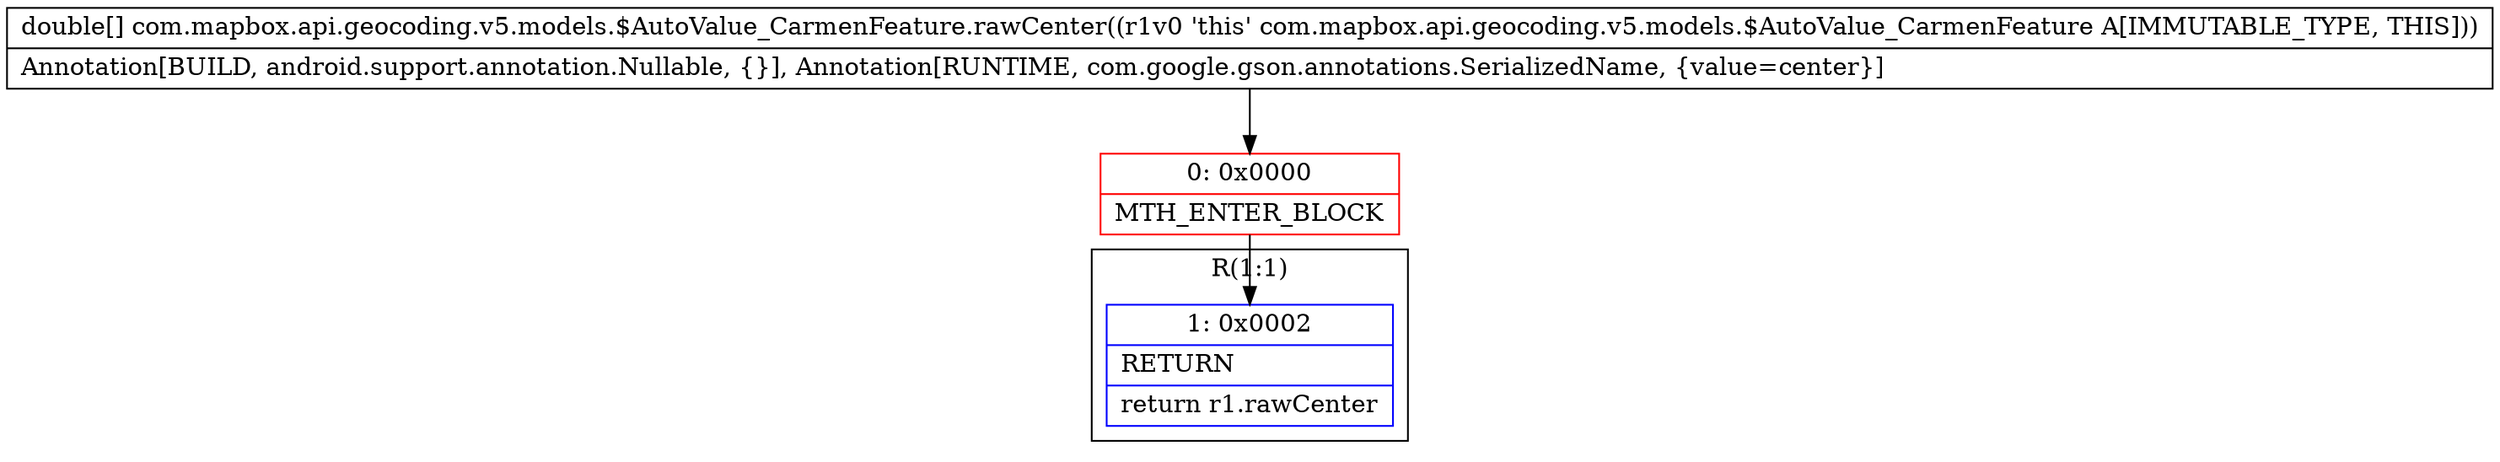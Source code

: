 digraph "CFG forcom.mapbox.api.geocoding.v5.models.$AutoValue_CarmenFeature.rawCenter()[D" {
subgraph cluster_Region_1858847569 {
label = "R(1:1)";
node [shape=record,color=blue];
Node_1 [shape=record,label="{1\:\ 0x0002|RETURN\l|return r1.rawCenter\l}"];
}
Node_0 [shape=record,color=red,label="{0\:\ 0x0000|MTH_ENTER_BLOCK\l}"];
MethodNode[shape=record,label="{double[] com.mapbox.api.geocoding.v5.models.$AutoValue_CarmenFeature.rawCenter((r1v0 'this' com.mapbox.api.geocoding.v5.models.$AutoValue_CarmenFeature A[IMMUTABLE_TYPE, THIS]))  | Annotation[BUILD, android.support.annotation.Nullable, \{\}], Annotation[RUNTIME, com.google.gson.annotations.SerializedName, \{value=center\}]\l}"];
MethodNode -> Node_0;
Node_0 -> Node_1;
}

